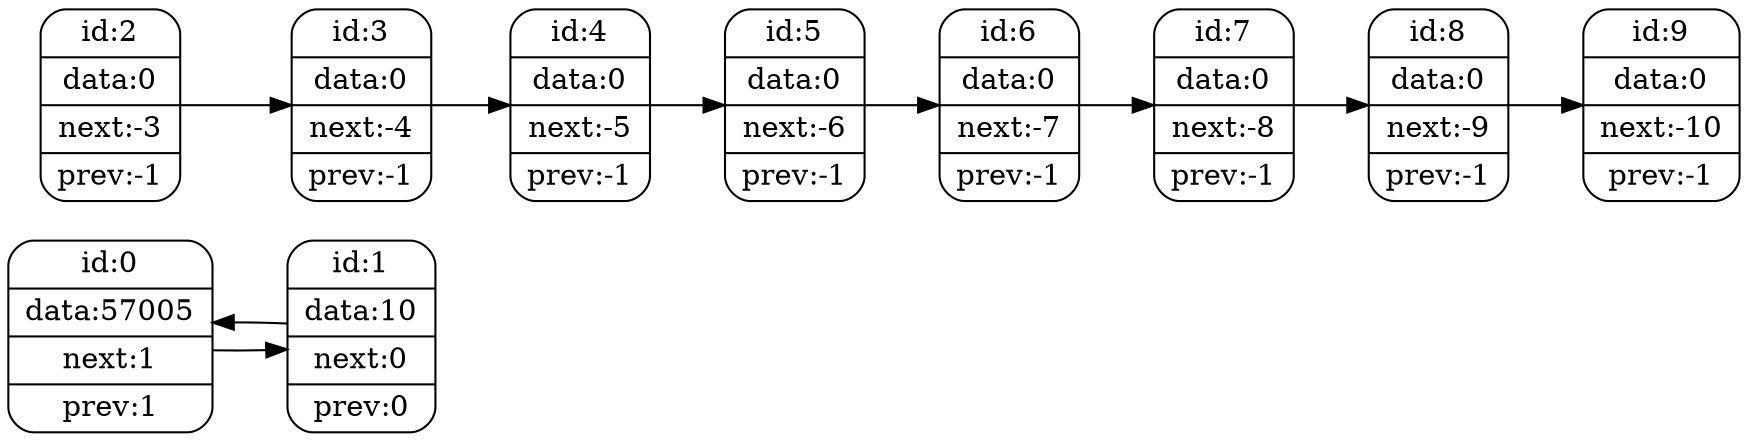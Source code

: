 digraph G{
	rankdir=LR;
	node[shape=rect,style=rounded];
	id0 [shape=record,label="{ id:0 } | data:57005 | next:1 | prev:1 }"]
	id1 [shape=record,label="{ id:1 } | data:10 | next:0 | prev:0 }"]
	id2 [shape=record,label="{ id:2 } | data:0 | next:-3 | prev:-1 }"]
	id3 [shape=record,label="{ id:3 } | data:0 | next:-4 | prev:-1 }"]
	id4 [shape=record,label="{ id:4 } | data:0 | next:-5 | prev:-1 }"]
	id5 [shape=record,label="{ id:5 } | data:0 | next:-6 | prev:-1 }"]
	id6 [shape=record,label="{ id:6 } | data:0 | next:-7 | prev:-1 }"]
	id7 [shape=record,label="{ id:7 } | data:0 | next:-8 | prev:-1 }"]
	id8 [shape=record,label="{ id:8 } | data:0 | next:-9 | prev:-1 }"]
	id9 [shape=record,label="{ id:9 } | data:0 | next:-10 | prev:-1 }"]
	id0 -> id1;
	id1 -> id0;
	id2 -> id3;
	id3 -> id4;
	id4 -> id5;
	id5 -> id6;
	id6 -> id7;
	id7 -> id8;
	id8 -> id9;
	}
